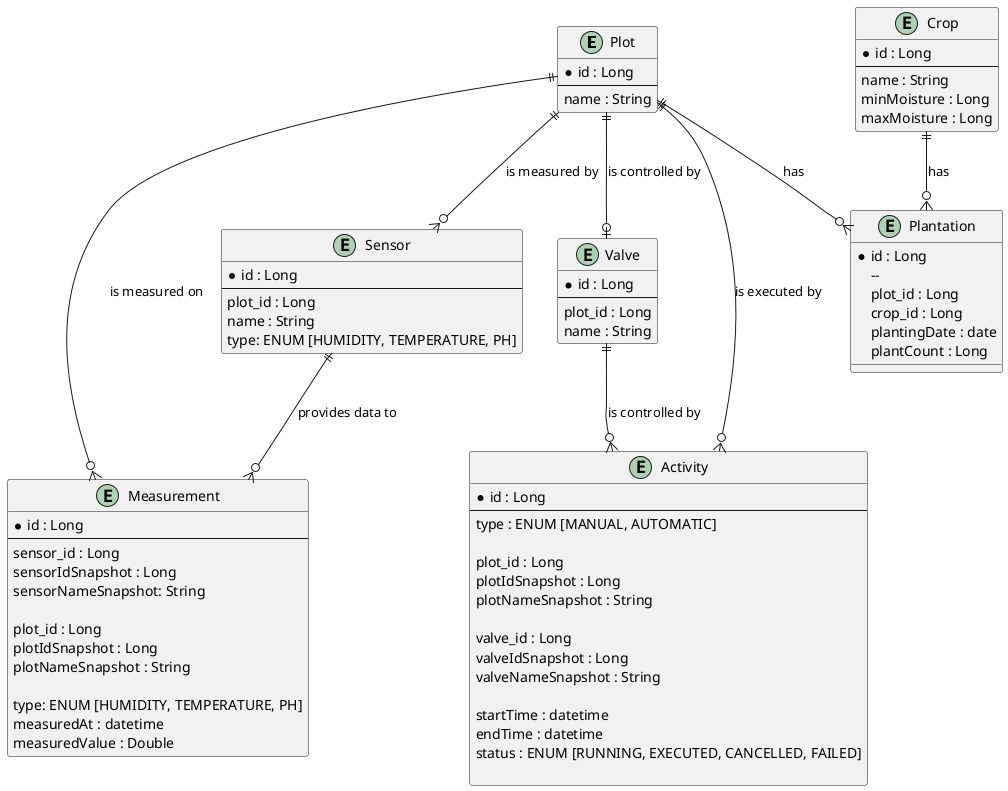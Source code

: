@startuml

entity "Plot" {
  * id : Long
  --
  name : String
}

entity "Crop" {
  * id : Long
  --
  name : String
  minMoisture : Long
  maxMoisture : Long
}

entity "Plantation" {
 * id : Long
  --
  plot_id : Long
  crop_id : Long
  plantingDate : date
  plantCount : Long
}

entity "Sensor" {
  * id : Long
  --
  plot_id : Long
  name : String
  type: ENUM [HUMIDITY, TEMPERATURE, PH]
}

entity "Valve" {
  * id : Long
  --
  plot_id : Long
  name : String
}

entity "Measurement" {
  * id : Long
  --
  sensor_id : Long
  sensorIdSnapshot : Long
  sensorNameSnapshot: String

  plot_id : Long
  plotIdSnapshot : Long
  plotNameSnapshot : String

  type: ENUM [HUMIDITY, TEMPERATURE, PH]
  measuredAt : datetime
  measuredValue : Double
}

entity "Activity" {
  * id : Long
  --
  type : ENUM [MANUAL, AUTOMATIC]

  plot_id : Long
  plotIdSnapshot : Long
  plotNameSnapshot : String

  valve_id : Long
  valveIdSnapshot : Long
  valveNameSnapshot : String

  startTime : datetime
  endTime : datetime
  status : ENUM [RUNNING, EXECUTED, CANCELLED, FAILED]

}

Plot ||--o{ Activity: is executed by
Valve ||--o{ Activity: is controlled by

Crop ||--o{ Plantation: has
Plot ||--o{ Plantation: has

Plot ||--o{ Sensor :is measured by
Plot ||--o| Valve : is controlled by

Plot ||--o{Measurement : is measured on
Sensor ||--o{Measurement: provides data to

@enduml
